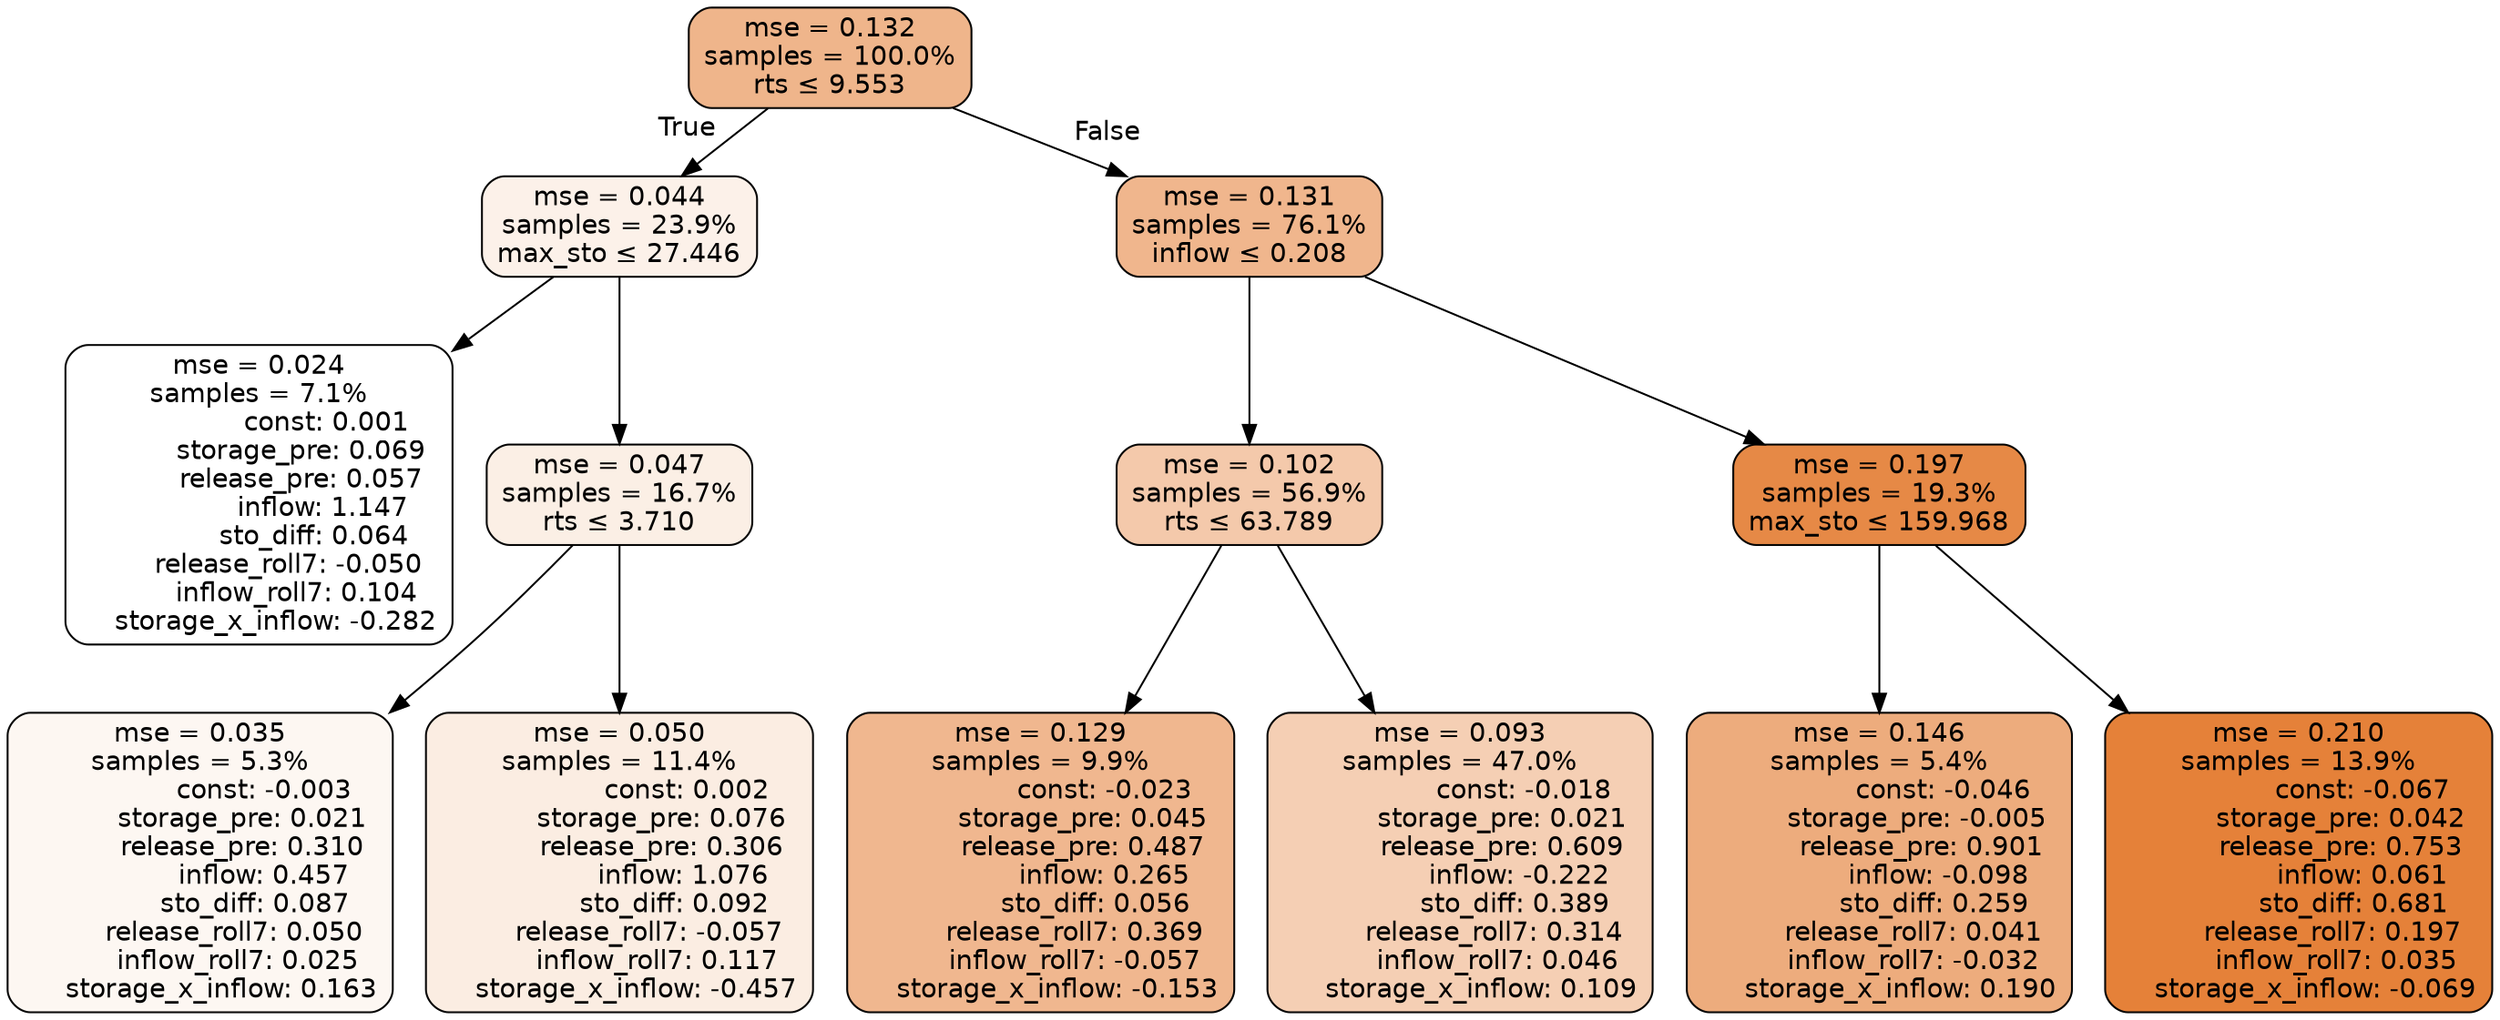 digraph tree {
bgcolor="transparent"
node [shape=rectangle, style="filled, rounded", color="black", fontname=helvetica] ;
edge [fontname=helvetica] ;
	"0" [label="mse = 0.132
samples = 100.0%
rts &le; 9.553", fillcolor="#efb58b"]
	"1" [label="mse = 0.044
samples = 23.9%
max_sto &le; 27.446", fillcolor="#fcf1e9"]
	"2" [label="mse = 0.024
samples = 7.1%
                const: 0.001
          storage_pre: 0.069
          release_pre: 0.057
               inflow: 1.147
             sto_diff: 0.064
       release_roll7: -0.050
         inflow_roll7: 0.104
    storage_x_inflow: -0.282", fillcolor="#ffffff"]
	"3" [label="mse = 0.047
samples = 16.7%
rts &le; 3.710", fillcolor="#fbefe5"]
	"4" [label="mse = 0.035
samples = 5.3%
               const: -0.003
          storage_pre: 0.021
          release_pre: 0.310
               inflow: 0.457
             sto_diff: 0.087
        release_roll7: 0.050
         inflow_roll7: 0.025
     storage_x_inflow: 0.163", fillcolor="#fdf7f2"]
	"5" [label="mse = 0.050
samples = 11.4%
                const: 0.002
          storage_pre: 0.076
          release_pre: 0.306
               inflow: 1.076
             sto_diff: 0.092
       release_roll7: -0.057
         inflow_roll7: 0.117
    storage_x_inflow: -0.457", fillcolor="#fbede2"]
	"6" [label="mse = 0.131
samples = 76.1%
inflow &le; 0.208", fillcolor="#f0b68d"]
	"7" [label="mse = 0.102
samples = 56.9%
rts &le; 63.789", fillcolor="#f4c9ab"]
	"8" [label="mse = 0.129
samples = 9.9%
               const: -0.023
          storage_pre: 0.045
          release_pre: 0.487
               inflow: 0.265
             sto_diff: 0.056
        release_roll7: 0.369
        inflow_roll7: -0.057
    storage_x_inflow: -0.153", fillcolor="#f0b78f"]
	"9" [label="mse = 0.093
samples = 47.0%
               const: -0.018
          storage_pre: 0.021
          release_pre: 0.609
              inflow: -0.222
             sto_diff: 0.389
        release_roll7: 0.314
         inflow_roll7: 0.046
     storage_x_inflow: 0.109", fillcolor="#f5cfb4"]
	"10" [label="mse = 0.197
samples = 19.3%
max_sto &le; 159.968", fillcolor="#e68946"]
	"11" [label="mse = 0.146
samples = 5.4%
               const: -0.046
         storage_pre: -0.005
          release_pre: 0.901
              inflow: -0.098
             sto_diff: 0.259
        release_roll7: 0.041
        inflow_roll7: -0.032
     storage_x_inflow: 0.190", fillcolor="#edac7d"]
	"12" [label="mse = 0.210
samples = 13.9%
               const: -0.067
          storage_pre: 0.042
          release_pre: 0.753
               inflow: 0.061
             sto_diff: 0.681
        release_roll7: 0.197
         inflow_roll7: 0.035
    storage_x_inflow: -0.069", fillcolor="#e58139"]

	"0" -> "1" [labeldistance=2.5, labelangle=45, headlabel="True"]
	"1" -> "2"
	"1" -> "3"
	"3" -> "4"
	"3" -> "5"
	"0" -> "6" [labeldistance=2.5, labelangle=-45, headlabel="False"]
	"6" -> "7"
	"7" -> "8"
	"7" -> "9"
	"6" -> "10"
	"10" -> "11"
	"10" -> "12"
}